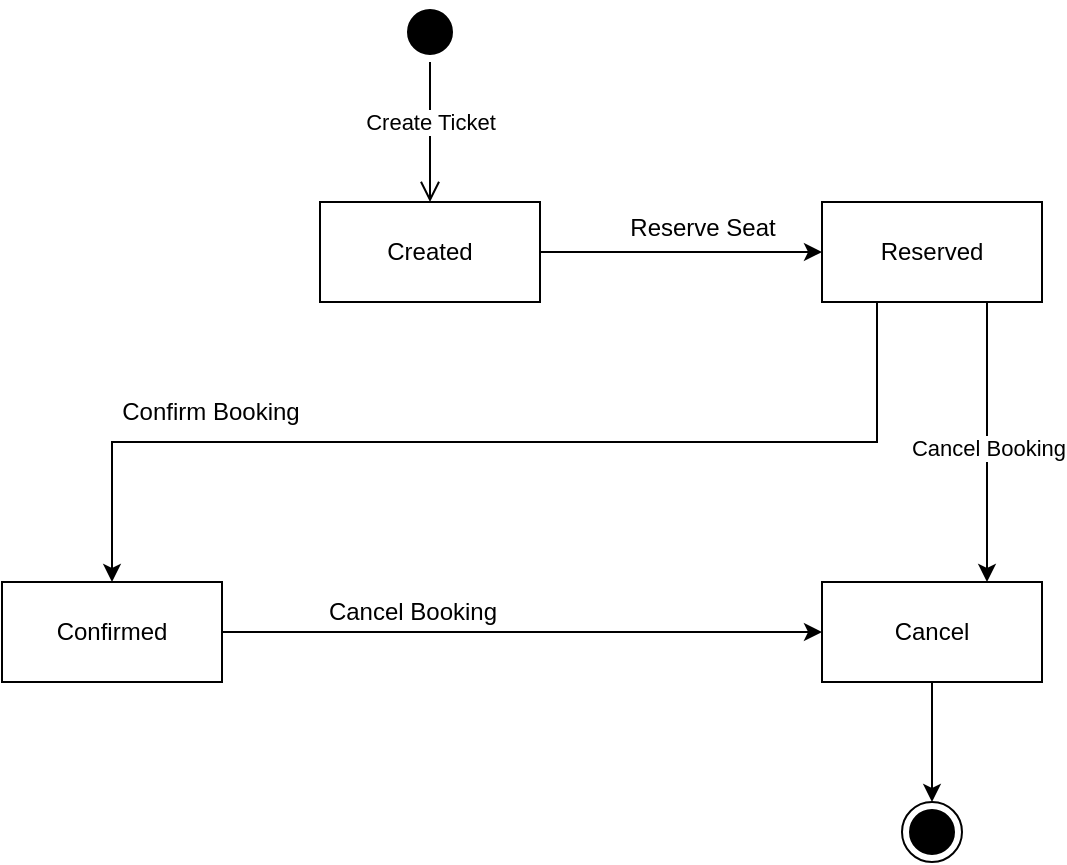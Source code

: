 <mxfile version="24.8.8">
  <diagram name="Page-1" id="Lp0-lyClKBLKCoM5hN1j">
    <mxGraphModel dx="1050" dy="522" grid="1" gridSize="10" guides="1" tooltips="1" connect="1" arrows="1" fold="1" page="1" pageScale="1" pageWidth="600" pageHeight="500" math="0" shadow="0">
      <root>
        <mxCell id="0" />
        <mxCell id="1" parent="0" />
        <mxCell id="AYaTxCRxd5LHJ_S7ivTI-1" value="" style="ellipse;html=1;shape=startState;fillColor=#000000;strokeColor=#000000;" vertex="1" parent="1">
          <mxGeometry x="229" y="35" width="30" height="30" as="geometry" />
        </mxCell>
        <mxCell id="AYaTxCRxd5LHJ_S7ivTI-2" value="" style="edgeStyle=orthogonalEdgeStyle;html=1;verticalAlign=bottom;endArrow=open;endSize=8;strokeColor=#000000;rounded=0;entryX=0.5;entryY=0;entryDx=0;entryDy=0;" edge="1" source="AYaTxCRxd5LHJ_S7ivTI-1" parent="1" target="AYaTxCRxd5LHJ_S7ivTI-3">
          <mxGeometry relative="1" as="geometry">
            <mxPoint x="244" y="125" as="targetPoint" />
          </mxGeometry>
        </mxCell>
        <mxCell id="AYaTxCRxd5LHJ_S7ivTI-4" value="Create Ticket" style="edgeLabel;html=1;align=center;verticalAlign=middle;resizable=0;points=[];" vertex="1" connectable="0" parent="AYaTxCRxd5LHJ_S7ivTI-2">
          <mxGeometry x="-0.291" y="5" relative="1" as="geometry">
            <mxPoint x="-5" y="5" as="offset" />
          </mxGeometry>
        </mxCell>
        <mxCell id="AYaTxCRxd5LHJ_S7ivTI-7" style="edgeStyle=orthogonalEdgeStyle;rounded=0;orthogonalLoop=1;jettySize=auto;html=1;entryX=0;entryY=0.5;entryDx=0;entryDy=0;" edge="1" parent="1" source="AYaTxCRxd5LHJ_S7ivTI-3" target="AYaTxCRxd5LHJ_S7ivTI-6">
          <mxGeometry relative="1" as="geometry" />
        </mxCell>
        <mxCell id="AYaTxCRxd5LHJ_S7ivTI-3" value="Created" style="html=1;whiteSpace=wrap;" vertex="1" parent="1">
          <mxGeometry x="189" y="135" width="110" height="50" as="geometry" />
        </mxCell>
        <mxCell id="AYaTxCRxd5LHJ_S7ivTI-10" style="edgeStyle=orthogonalEdgeStyle;rounded=0;orthogonalLoop=1;jettySize=auto;html=1;exitX=0.25;exitY=1;exitDx=0;exitDy=0;" edge="1" parent="1" source="AYaTxCRxd5LHJ_S7ivTI-6" target="AYaTxCRxd5LHJ_S7ivTI-9">
          <mxGeometry relative="1" as="geometry" />
        </mxCell>
        <mxCell id="AYaTxCRxd5LHJ_S7ivTI-6" value="Reserved" style="html=1;whiteSpace=wrap;" vertex="1" parent="1">
          <mxGeometry x="440" y="135" width="110" height="50" as="geometry" />
        </mxCell>
        <mxCell id="AYaTxCRxd5LHJ_S7ivTI-8" value="Reserve Seat" style="text;html=1;align=center;verticalAlign=middle;resizable=0;points=[];autosize=1;strokeColor=none;fillColor=none;" vertex="1" parent="1">
          <mxGeometry x="330" y="133" width="100" height="30" as="geometry" />
        </mxCell>
        <mxCell id="AYaTxCRxd5LHJ_S7ivTI-15" style="edgeStyle=orthogonalEdgeStyle;rounded=0;orthogonalLoop=1;jettySize=auto;html=1;exitX=1;exitY=0.5;exitDx=0;exitDy=0;entryX=0;entryY=0.5;entryDx=0;entryDy=0;" edge="1" parent="1" source="AYaTxCRxd5LHJ_S7ivTI-9" target="AYaTxCRxd5LHJ_S7ivTI-12">
          <mxGeometry relative="1" as="geometry" />
        </mxCell>
        <mxCell id="AYaTxCRxd5LHJ_S7ivTI-9" value="Confirmed" style="html=1;whiteSpace=wrap;" vertex="1" parent="1">
          <mxGeometry x="30" y="325" width="110" height="50" as="geometry" />
        </mxCell>
        <mxCell id="AYaTxCRxd5LHJ_S7ivTI-11" value="Confirm Booking" style="text;html=1;align=center;verticalAlign=middle;resizable=0;points=[];autosize=1;strokeColor=none;fillColor=none;" vertex="1" parent="1">
          <mxGeometry x="79" y="225" width="110" height="30" as="geometry" />
        </mxCell>
        <mxCell id="AYaTxCRxd5LHJ_S7ivTI-20" style="edgeStyle=orthogonalEdgeStyle;rounded=0;orthogonalLoop=1;jettySize=auto;html=1;exitX=0.5;exitY=1;exitDx=0;exitDy=0;entryX=0.5;entryY=0;entryDx=0;entryDy=0;" edge="1" parent="1" source="AYaTxCRxd5LHJ_S7ivTI-12" target="AYaTxCRxd5LHJ_S7ivTI-19">
          <mxGeometry relative="1" as="geometry" />
        </mxCell>
        <mxCell id="AYaTxCRxd5LHJ_S7ivTI-12" value="Cancel" style="html=1;whiteSpace=wrap;" vertex="1" parent="1">
          <mxGeometry x="440" y="325" width="110" height="50" as="geometry" />
        </mxCell>
        <mxCell id="AYaTxCRxd5LHJ_S7ivTI-13" style="edgeStyle=orthogonalEdgeStyle;rounded=0;orthogonalLoop=1;jettySize=auto;html=1;exitX=0.75;exitY=1;exitDx=0;exitDy=0;entryX=0.75;entryY=0;entryDx=0;entryDy=0;" edge="1" parent="1" source="AYaTxCRxd5LHJ_S7ivTI-6" target="AYaTxCRxd5LHJ_S7ivTI-12">
          <mxGeometry relative="1" as="geometry" />
        </mxCell>
        <mxCell id="AYaTxCRxd5LHJ_S7ivTI-14" value="Cancel Booking" style="edgeLabel;html=1;align=center;verticalAlign=middle;resizable=0;points=[];" vertex="1" connectable="0" parent="AYaTxCRxd5LHJ_S7ivTI-13">
          <mxGeometry x="0.04" relative="1" as="geometry">
            <mxPoint as="offset" />
          </mxGeometry>
        </mxCell>
        <mxCell id="AYaTxCRxd5LHJ_S7ivTI-18" value="Cancel Booking" style="text;html=1;align=center;verticalAlign=middle;resizable=0;points=[];autosize=1;strokeColor=none;fillColor=none;" vertex="1" parent="1">
          <mxGeometry x="180" y="325" width="110" height="30" as="geometry" />
        </mxCell>
        <mxCell id="AYaTxCRxd5LHJ_S7ivTI-19" value="" style="ellipse;html=1;shape=endState;fillColor=#000000;strokeColor=#000000;" vertex="1" parent="1">
          <mxGeometry x="480" y="435" width="30" height="30" as="geometry" />
        </mxCell>
      </root>
    </mxGraphModel>
  </diagram>
</mxfile>
